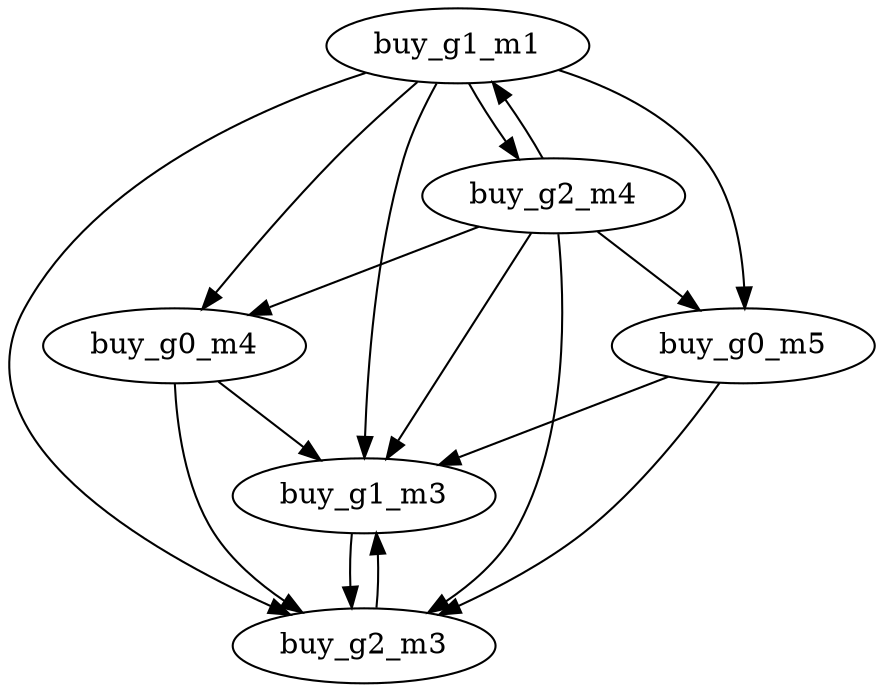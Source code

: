 digraph G {
buy_g0_m4 -> buy_g1_m3;buy_g0_m4 -> buy_g2_m3;buy_g0_m5 -> buy_g1_m3;buy_g0_m5 -> buy_g2_m3;buy_g1_m1 -> buy_g0_m4;buy_g1_m1 -> buy_g0_m5;buy_g1_m1 -> buy_g1_m3;buy_g1_m1 -> buy_g2_m3;buy_g1_m1 -> buy_g2_m4;buy_g1_m3 -> buy_g2_m3;buy_g2_m3 -> buy_g1_m3;buy_g2_m4 -> buy_g0_m4;buy_g2_m4 -> buy_g0_m5;buy_g2_m4 -> buy_g1_m1;buy_g2_m4 -> buy_g1_m3;buy_g2_m4 -> buy_g2_m3;}